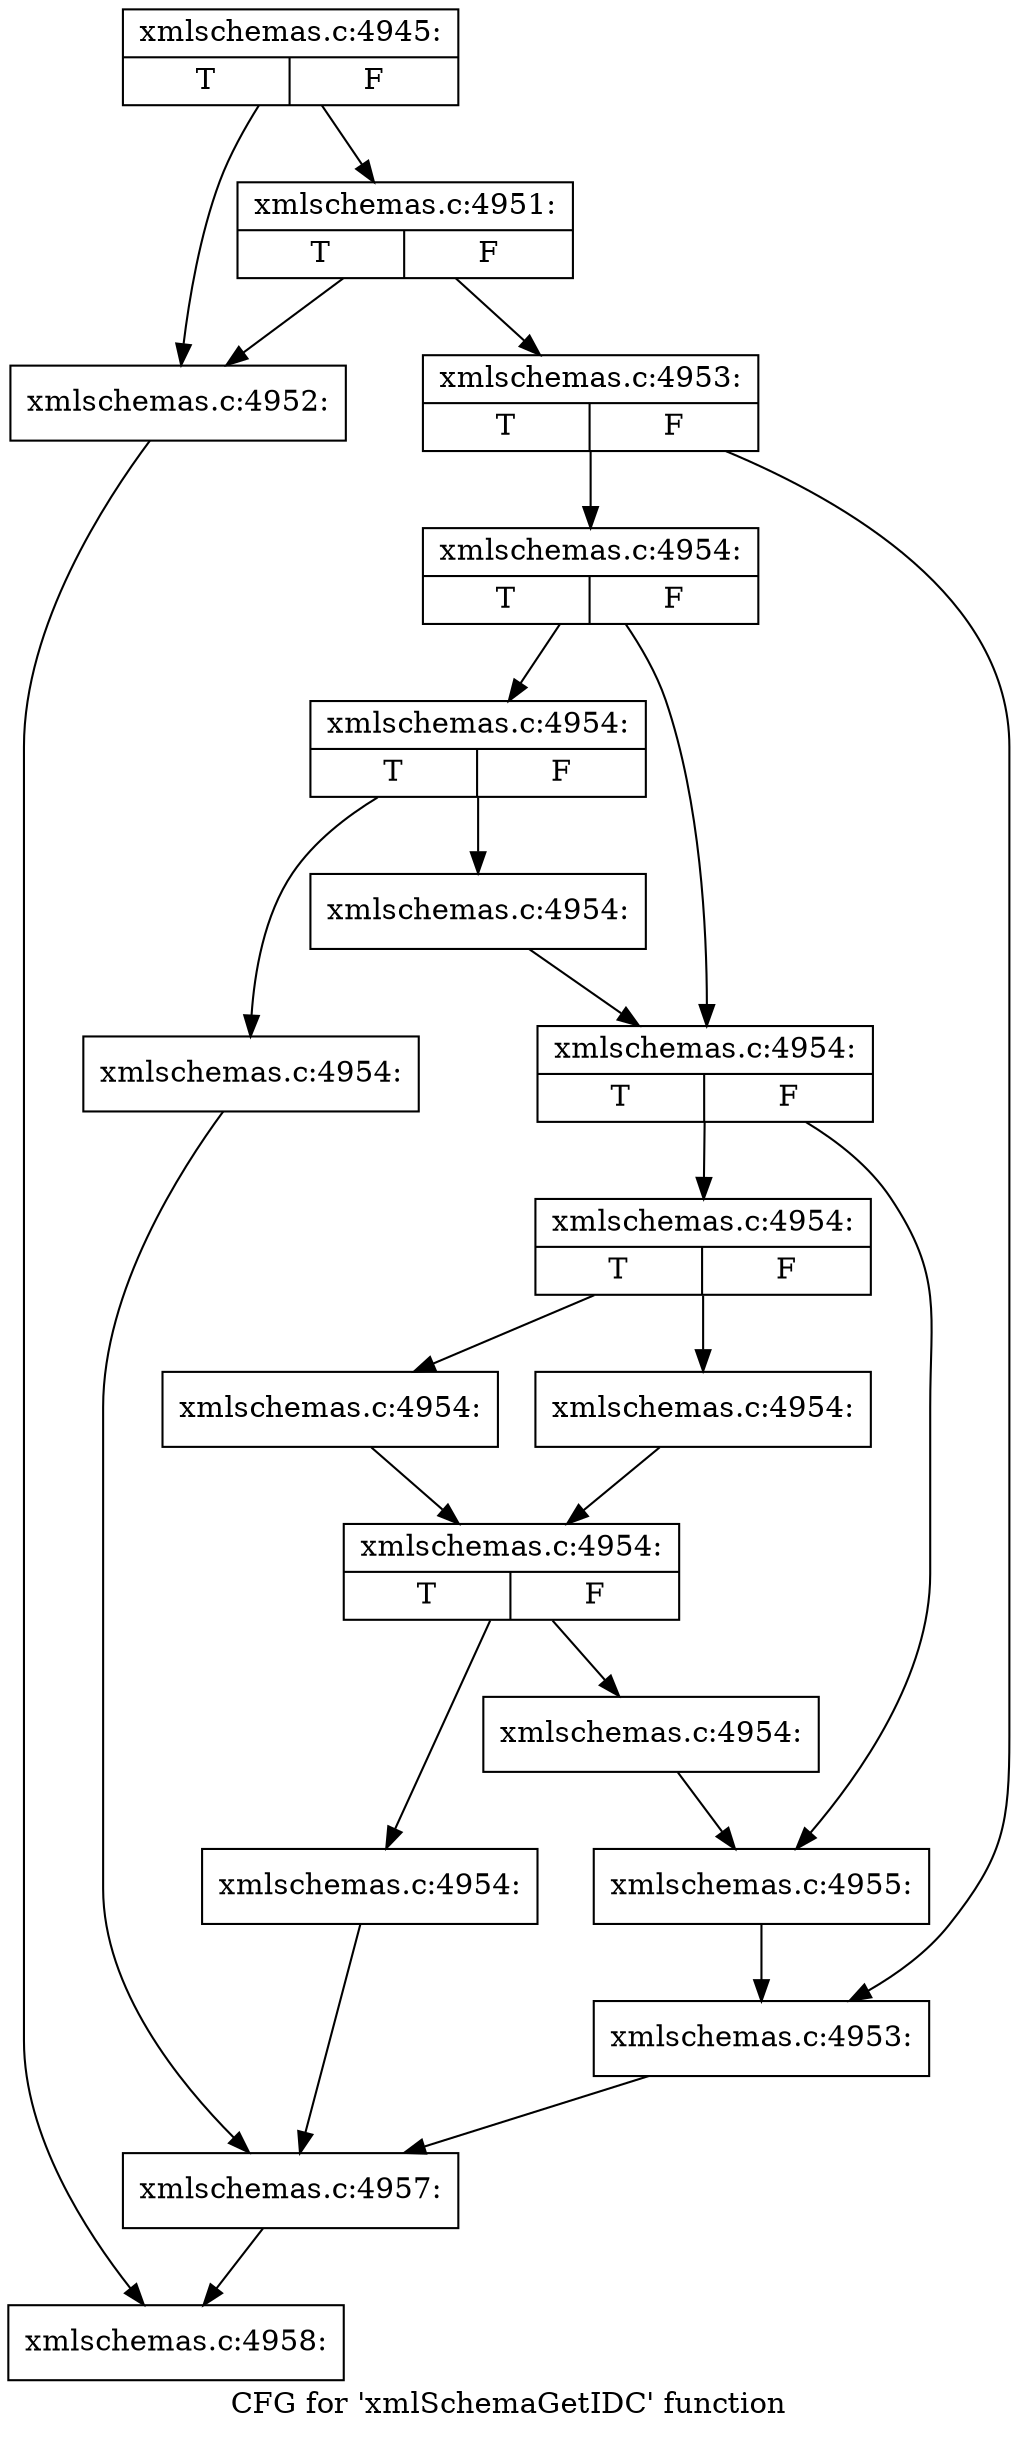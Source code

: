 digraph "CFG for 'xmlSchemaGetIDC' function" {
	label="CFG for 'xmlSchemaGetIDC' function";

	Node0x50b30f0 [shape=record,label="{xmlschemas.c:4945:|{<s0>T|<s1>F}}"];
	Node0x50b30f0 -> Node0x50c0210;
	Node0x50b30f0 -> Node0x50c02b0;
	Node0x50c02b0 [shape=record,label="{xmlschemas.c:4951:|{<s0>T|<s1>F}}"];
	Node0x50c02b0 -> Node0x50c0210;
	Node0x50c02b0 -> Node0x50c0260;
	Node0x50c0210 [shape=record,label="{xmlschemas.c:4952:}"];
	Node0x50c0210 -> Node0x50bf480;
	Node0x50c0260 [shape=record,label="{xmlschemas.c:4953:|{<s0>T|<s1>F}}"];
	Node0x50c0260 -> Node0x50c0970;
	Node0x50c0260 -> Node0x50c09c0;
	Node0x50c0970 [shape=record,label="{xmlschemas.c:4954:|{<s0>T|<s1>F}}"];
	Node0x50c0970 -> Node0x50c0d50;
	Node0x50c0970 -> Node0x50c0da0;
	Node0x50c0d50 [shape=record,label="{xmlschemas.c:4954:|{<s0>T|<s1>F}}"];
	Node0x50c0d50 -> Node0x50c1520;
	Node0x50c0d50 -> Node0x50c1570;
	Node0x50c1520 [shape=record,label="{xmlschemas.c:4954:}"];
	Node0x50c1520 -> Node0x50c16d0;
	Node0x50c1570 [shape=record,label="{xmlschemas.c:4954:}"];
	Node0x50c1570 -> Node0x50c0da0;
	Node0x50c0da0 [shape=record,label="{xmlschemas.c:4954:|{<s0>T|<s1>F}}"];
	Node0x50c0da0 -> Node0x50c20c0;
	Node0x50c0da0 -> Node0x50c2110;
	Node0x50c20c0 [shape=record,label="{xmlschemas.c:4954:|{<s0>T|<s1>F}}"];
	Node0x50c20c0 -> Node0x50c2810;
	Node0x50c20c0 -> Node0x50c28b0;
	Node0x50c2810 [shape=record,label="{xmlschemas.c:4954:}"];
	Node0x50c2810 -> Node0x50c2860;
	Node0x50c28b0 [shape=record,label="{xmlschemas.c:4954:}"];
	Node0x50c28b0 -> Node0x50c2860;
	Node0x50c2860 [shape=record,label="{xmlschemas.c:4954:|{<s0>T|<s1>F}}"];
	Node0x50c2860 -> Node0x50c3190;
	Node0x50c2860 -> Node0x50c31e0;
	Node0x50c3190 [shape=record,label="{xmlschemas.c:4954:}"];
	Node0x50c3190 -> Node0x50c16d0;
	Node0x50c31e0 [shape=record,label="{xmlschemas.c:4954:}"];
	Node0x50c31e0 -> Node0x50c2110;
	Node0x50c2110 [shape=record,label="{xmlschemas.c:4955:}"];
	Node0x50c2110 -> Node0x50c09c0;
	Node0x50c09c0 [shape=record,label="{xmlschemas.c:4953:}"];
	Node0x50c09c0 -> Node0x50c16d0;
	Node0x50c16d0 [shape=record,label="{xmlschemas.c:4957:}"];
	Node0x50c16d0 -> Node0x50bf480;
	Node0x50bf480 [shape=record,label="{xmlschemas.c:4958:}"];
}

